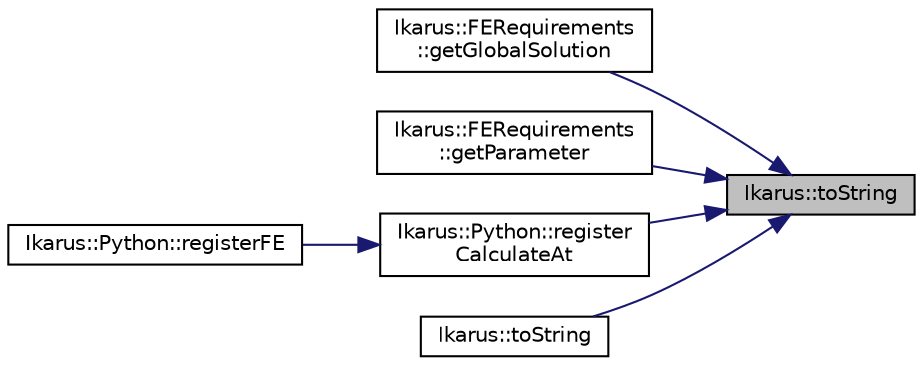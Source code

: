 digraph "Ikarus::toString"
{
 // LATEX_PDF_SIZE
  edge [fontname="Helvetica",fontsize="10",labelfontname="Helvetica",labelfontsize="10"];
  node [fontname="Helvetica",fontsize="10",shape=record];
  rankdir="RL";
  Node1 [label="Ikarus::toString",height=0.2,width=0.4,color="black", fillcolor="grey75", style="filled", fontcolor="black",tooltip=" "];
  Node1 -> Node2 [dir="back",color="midnightblue",fontsize="10",style="solid"];
  Node2 [label="Ikarus::FERequirements\l::getGlobalSolution",height=0.2,width=0.4,color="black", fillcolor="white", style="filled",URL="$a01273.html#a6a1c765d729145258fab79b29f20450c",tooltip="Get the raw global solution vector for a specific type."];
  Node1 -> Node3 [dir="back",color="midnightblue",fontsize="10",style="solid"];
  Node3 [label="Ikarus::FERequirements\l::getParameter",height=0.2,width=0.4,color="black", fillcolor="white", style="filled",URL="$a01273.html#a451f4d103d32aa85b43b059642832cb2",tooltip="Get the raw parameter value for a specific key."];
  Node1 -> Node4 [dir="back",color="midnightblue",fontsize="10",style="solid"];
  Node4 [label="Ikarus::Python::register\lCalculateAt",height=0.2,width=0.4,color="black", fillcolor="white", style="filled",URL="$a00349.html#a1d7678520951cad4a5227d685fa8c326",tooltip="Registers the calculateAt method for a finite element class in Python."];
  Node4 -> Node5 [dir="back",color="midnightblue",fontsize="10",style="solid"];
  Node5 [label="Ikarus::Python::registerFE",height=0.2,width=0.4,color="black", fillcolor="white", style="filled",URL="$a00329.html#gac8bb4a818dee7342efbc5e174e35b840",tooltip="Register Python bindings for the FE class."];
  Node1 -> Node6 [dir="back",color="midnightblue",fontsize="10",style="solid"];
  Node6 [label="Ikarus::toString",height=0.2,width=0.4,color="black", fillcolor="white", style="filled",URL="$a00337.html#ae9c1868f27f4754a448edbbc97b9a2f2",tooltip="Retrieves a string representation of the ResultType template."];
}
